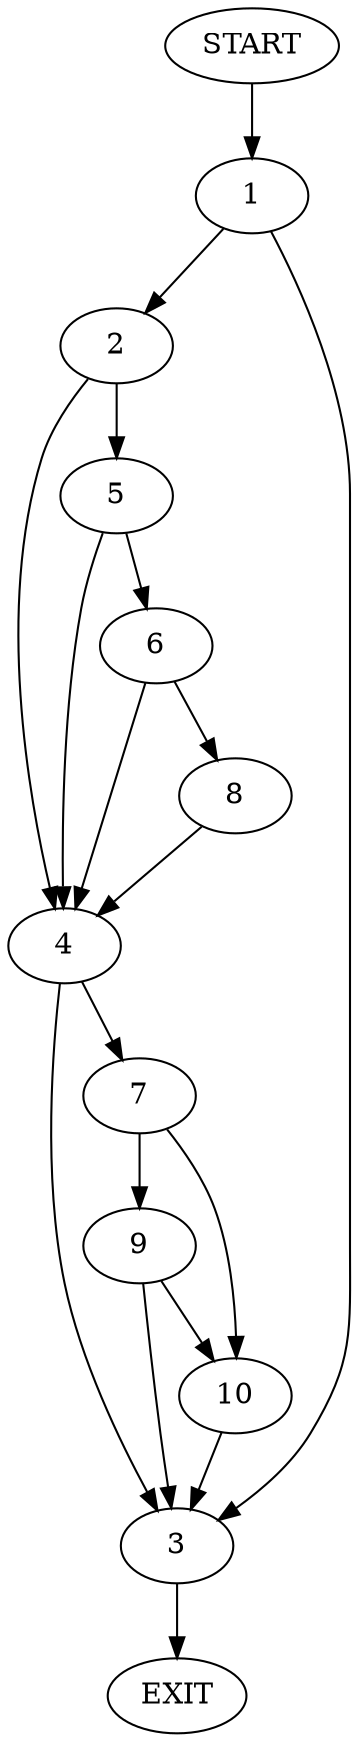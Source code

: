 digraph {
0 [label="START"]
11 [label="EXIT"]
0 -> 1
1 -> 2
1 -> 3
2 -> 4
2 -> 5
3 -> 11
5 -> 6
5 -> 4
4 -> 7
4 -> 3
6 -> 8
6 -> 4
8 -> 4
7 -> 9
7 -> 10
9 -> 10
9 -> 3
10 -> 3
}
